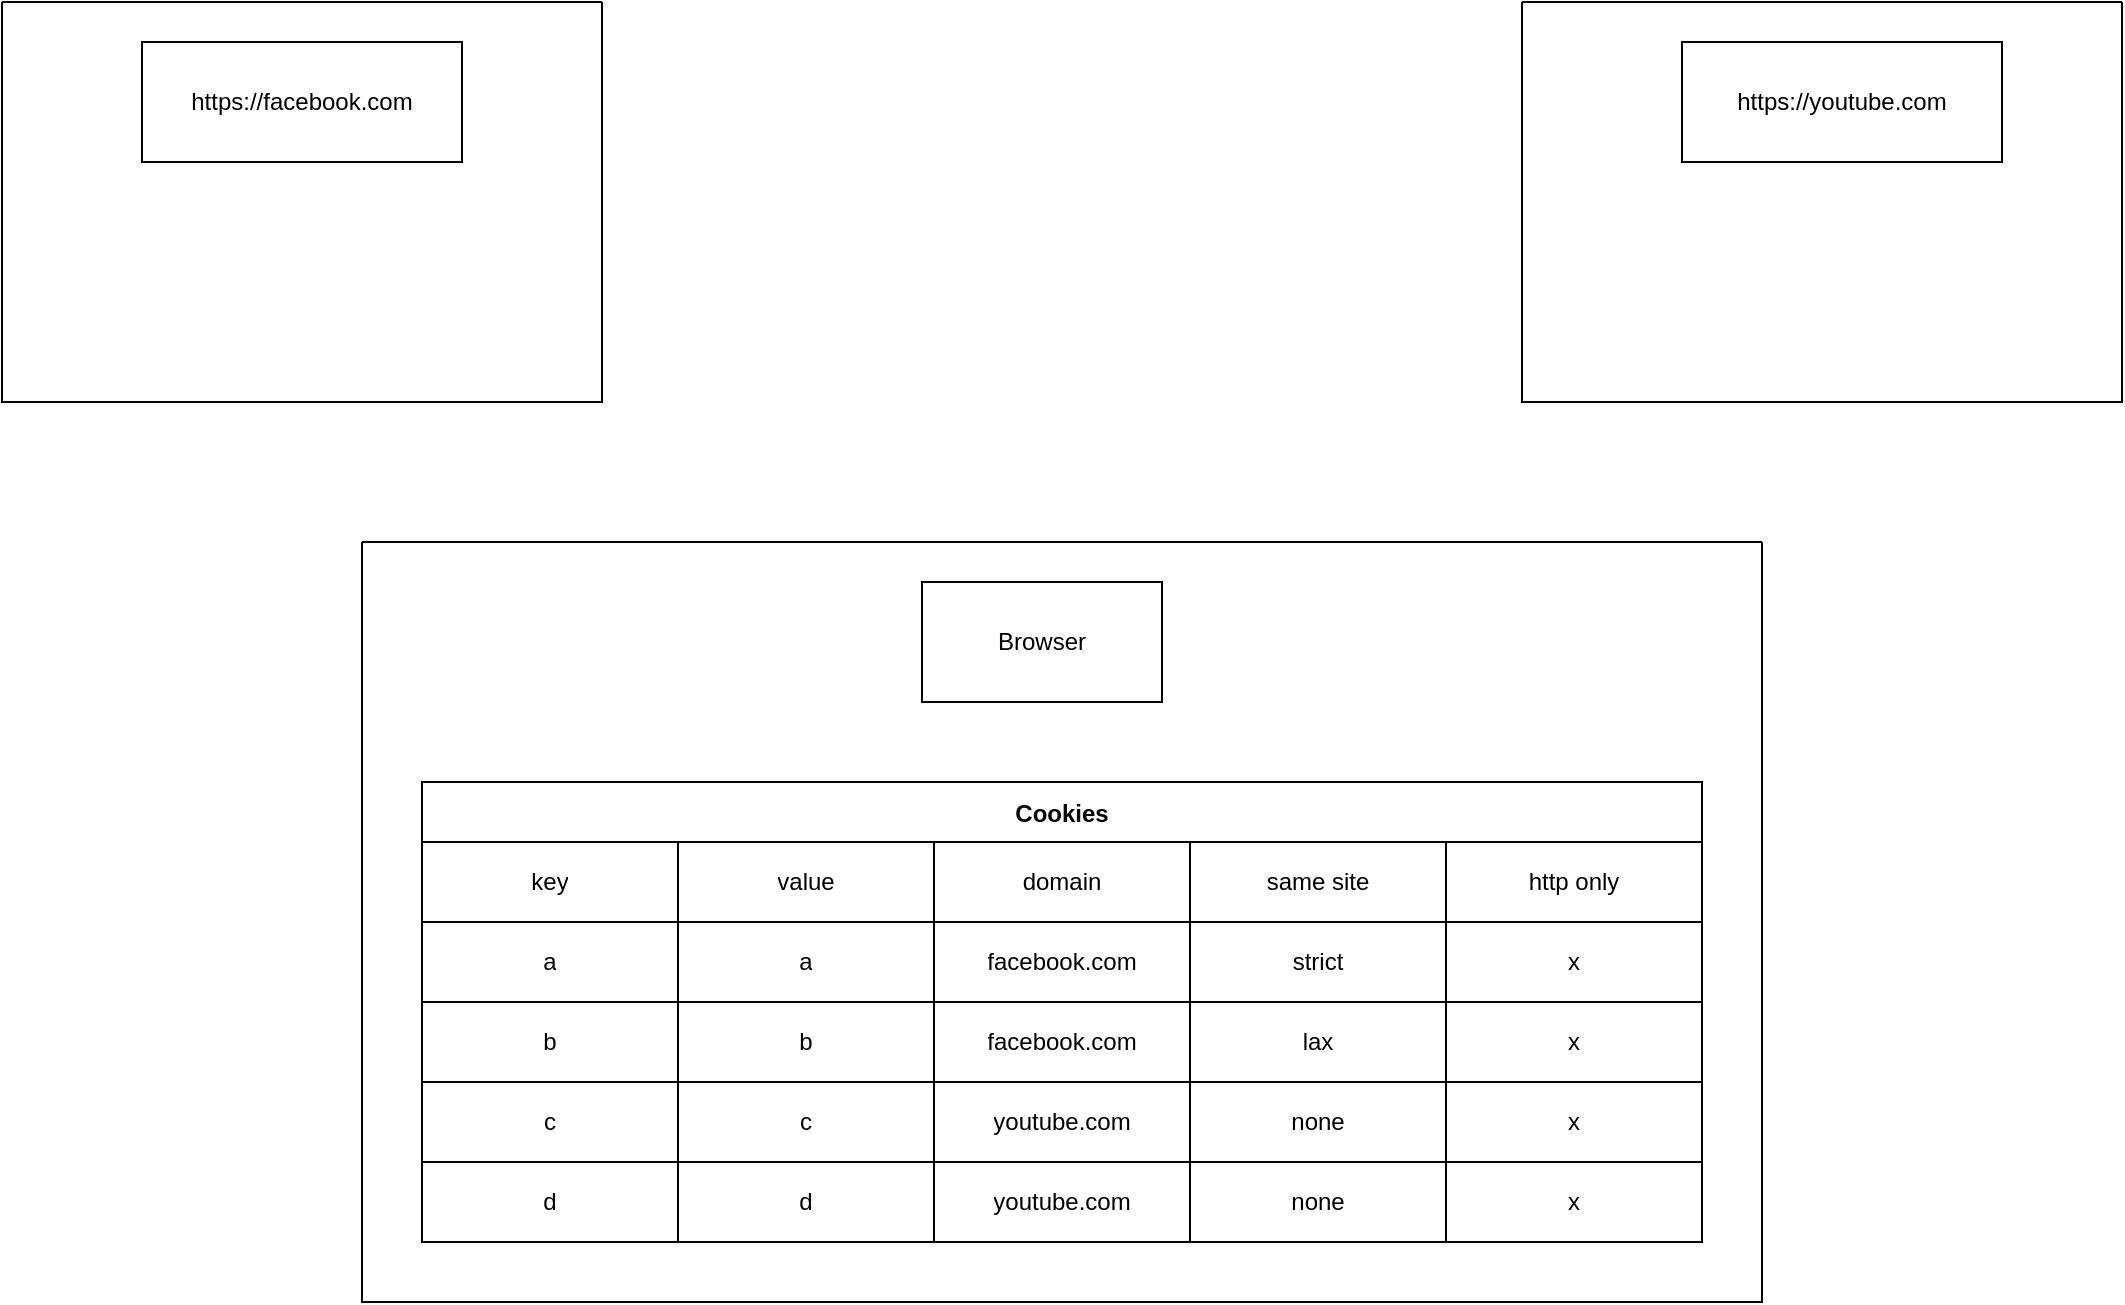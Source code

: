 <mxfile>
    <diagram id="dKt8EYcWv-WZXt2TuHZG" name="Page-1">
        <mxGraphModel dx="1721" dy="965" grid="0" gridSize="10" guides="1" tooltips="1" connect="1" arrows="1" fold="1" page="0" pageScale="1" pageWidth="850" pageHeight="1100" math="0" shadow="0">
            <root>
                <mxCell id="0"/>
                <mxCell id="1" parent="0"/>
                <mxCell id="4" value="" style="swimlane;startSize=0;" vertex="1" parent="1">
                    <mxGeometry x="-160" width="300" height="200" as="geometry">
                        <mxRectangle x="60" y="280" width="50" height="40" as="alternateBounds"/>
                    </mxGeometry>
                </mxCell>
                <mxCell id="2" value="https://facebook.com" style="rounded=0;whiteSpace=wrap;html=1;" vertex="1" parent="4">
                    <mxGeometry x="70" y="20" width="160" height="60" as="geometry"/>
                </mxCell>
                <mxCell id="5" value="" style="swimlane;startSize=0;" vertex="1" parent="1">
                    <mxGeometry x="600" width="300" height="200" as="geometry"/>
                </mxCell>
                <mxCell id="3" value="https://youtube.com" style="rounded=0;whiteSpace=wrap;html=1;" vertex="1" parent="5">
                    <mxGeometry x="80" y="20" width="160" height="60" as="geometry"/>
                </mxCell>
                <mxCell id="7" value="" style="swimlane;startSize=0;" vertex="1" parent="1">
                    <mxGeometry x="20" y="270" width="700" height="380" as="geometry"/>
                </mxCell>
                <mxCell id="8" value="Browser" style="rounded=0;whiteSpace=wrap;html=1;" vertex="1" parent="7">
                    <mxGeometry x="280" y="20" width="120" height="60" as="geometry"/>
                </mxCell>
                <mxCell id="13" value="Cookies" style="shape=table;startSize=30;container=1;collapsible=0;childLayout=tableLayout;fontStyle=1;align=center;pointerEvents=1;" vertex="1" parent="7">
                    <mxGeometry x="30" y="120" width="640" height="230" as="geometry"/>
                </mxCell>
                <mxCell id="14" value="" style="shape=partialRectangle;html=1;whiteSpace=wrap;collapsible=0;dropTarget=0;pointerEvents=0;fillColor=none;top=0;left=0;bottom=0;right=0;points=[[0,0.5],[1,0.5]];portConstraint=eastwest;" vertex="1" parent="13">
                    <mxGeometry y="30" width="640" height="40" as="geometry"/>
                </mxCell>
                <mxCell id="15" value="key" style="shape=partialRectangle;html=1;whiteSpace=wrap;connectable=0;fillColor=none;top=0;left=0;bottom=0;right=0;overflow=hidden;pointerEvents=1;" vertex="1" parent="14">
                    <mxGeometry width="128" height="40" as="geometry">
                        <mxRectangle width="128" height="40" as="alternateBounds"/>
                    </mxGeometry>
                </mxCell>
                <mxCell id="16" value="value" style="shape=partialRectangle;html=1;whiteSpace=wrap;connectable=0;fillColor=none;top=0;left=0;bottom=0;right=0;overflow=hidden;pointerEvents=1;" vertex="1" parent="14">
                    <mxGeometry x="128" width="128" height="40" as="geometry">
                        <mxRectangle width="128" height="40" as="alternateBounds"/>
                    </mxGeometry>
                </mxCell>
                <object label="domain" id="17">
                    <mxCell style="shape=partialRectangle;html=1;whiteSpace=wrap;connectable=0;fillColor=none;top=0;left=0;bottom=0;right=0;overflow=hidden;pointerEvents=1;" vertex="1" parent="14">
                        <mxGeometry x="256" width="128" height="40" as="geometry">
                            <mxRectangle width="128" height="40" as="alternateBounds"/>
                        </mxGeometry>
                    </mxCell>
                </object>
                <mxCell id="75" value="same site" style="shape=partialRectangle;html=1;whiteSpace=wrap;connectable=0;fillColor=none;top=0;left=0;bottom=0;right=0;overflow=hidden;pointerEvents=1;" vertex="1" parent="14">
                    <mxGeometry x="384" width="128" height="40" as="geometry">
                        <mxRectangle width="128" height="40" as="alternateBounds"/>
                    </mxGeometry>
                </mxCell>
                <mxCell id="78" value="http only" style="shape=partialRectangle;html=1;whiteSpace=wrap;connectable=0;fillColor=none;top=0;left=0;bottom=0;right=0;overflow=hidden;pointerEvents=1;" vertex="1" parent="14">
                    <mxGeometry x="512" width="128" height="40" as="geometry">
                        <mxRectangle width="128" height="40" as="alternateBounds"/>
                    </mxGeometry>
                </mxCell>
                <mxCell id="18" value="" style="shape=partialRectangle;html=1;whiteSpace=wrap;collapsible=0;dropTarget=0;pointerEvents=0;fillColor=none;top=0;left=0;bottom=0;right=0;points=[[0,0.5],[1,0.5]];portConstraint=eastwest;" vertex="1" parent="13">
                    <mxGeometry y="70" width="640" height="40" as="geometry"/>
                </mxCell>
                <mxCell id="19" value="a" style="shape=partialRectangle;html=1;whiteSpace=wrap;connectable=0;fillColor=none;top=0;left=0;bottom=0;right=0;overflow=hidden;pointerEvents=1;" vertex="1" parent="18">
                    <mxGeometry width="128" height="40" as="geometry">
                        <mxRectangle width="128" height="40" as="alternateBounds"/>
                    </mxGeometry>
                </mxCell>
                <mxCell id="20" value="a" style="shape=partialRectangle;html=1;whiteSpace=wrap;connectable=0;fillColor=none;top=0;left=0;bottom=0;right=0;overflow=hidden;pointerEvents=1;" vertex="1" parent="18">
                    <mxGeometry x="128" width="128" height="40" as="geometry">
                        <mxRectangle width="128" height="40" as="alternateBounds"/>
                    </mxGeometry>
                </mxCell>
                <mxCell id="21" value="facebook.com" style="shape=partialRectangle;html=1;whiteSpace=wrap;connectable=0;fillColor=none;top=0;left=0;bottom=0;right=0;overflow=hidden;pointerEvents=1;" vertex="1" parent="18">
                    <mxGeometry x="256" width="128" height="40" as="geometry">
                        <mxRectangle width="128" height="40" as="alternateBounds"/>
                    </mxGeometry>
                </mxCell>
                <mxCell id="76" value="strict" style="shape=partialRectangle;html=1;whiteSpace=wrap;connectable=0;fillColor=none;top=0;left=0;bottom=0;right=0;overflow=hidden;pointerEvents=1;" vertex="1" parent="18">
                    <mxGeometry x="384" width="128" height="40" as="geometry">
                        <mxRectangle width="128" height="40" as="alternateBounds"/>
                    </mxGeometry>
                </mxCell>
                <mxCell id="79" value="x" style="shape=partialRectangle;html=1;whiteSpace=wrap;connectable=0;fillColor=none;top=0;left=0;bottom=0;right=0;overflow=hidden;pointerEvents=1;" vertex="1" parent="18">
                    <mxGeometry x="512" width="128" height="40" as="geometry">
                        <mxRectangle width="128" height="40" as="alternateBounds"/>
                    </mxGeometry>
                </mxCell>
                <mxCell id="22" value="" style="shape=partialRectangle;html=1;whiteSpace=wrap;collapsible=0;dropTarget=0;pointerEvents=0;fillColor=none;top=0;left=0;bottom=0;right=0;points=[[0,0.5],[1,0.5]];portConstraint=eastwest;" vertex="1" parent="13">
                    <mxGeometry y="110" width="640" height="40" as="geometry"/>
                </mxCell>
                <mxCell id="23" value="b" style="shape=partialRectangle;html=1;whiteSpace=wrap;connectable=0;fillColor=none;top=0;left=0;bottom=0;right=0;overflow=hidden;pointerEvents=1;" vertex="1" parent="22">
                    <mxGeometry width="128" height="40" as="geometry">
                        <mxRectangle width="128" height="40" as="alternateBounds"/>
                    </mxGeometry>
                </mxCell>
                <mxCell id="24" value="b" style="shape=partialRectangle;html=1;whiteSpace=wrap;connectable=0;fillColor=none;top=0;left=0;bottom=0;right=0;overflow=hidden;pointerEvents=1;" vertex="1" parent="22">
                    <mxGeometry x="128" width="128" height="40" as="geometry">
                        <mxRectangle width="128" height="40" as="alternateBounds"/>
                    </mxGeometry>
                </mxCell>
                <mxCell id="25" value="&lt;span&gt;facebook.com&lt;/span&gt;" style="shape=partialRectangle;html=1;whiteSpace=wrap;connectable=0;fillColor=none;top=0;left=0;bottom=0;right=0;overflow=hidden;pointerEvents=1;" vertex="1" parent="22">
                    <mxGeometry x="256" width="128" height="40" as="geometry">
                        <mxRectangle width="128" height="40" as="alternateBounds"/>
                    </mxGeometry>
                </mxCell>
                <mxCell id="77" value="lax" style="shape=partialRectangle;html=1;whiteSpace=wrap;connectable=0;fillColor=none;top=0;left=0;bottom=0;right=0;overflow=hidden;pointerEvents=1;" vertex="1" parent="22">
                    <mxGeometry x="384" width="128" height="40" as="geometry">
                        <mxRectangle width="128" height="40" as="alternateBounds"/>
                    </mxGeometry>
                </mxCell>
                <mxCell id="80" value="x" style="shape=partialRectangle;html=1;whiteSpace=wrap;connectable=0;fillColor=none;top=0;left=0;bottom=0;right=0;overflow=hidden;pointerEvents=1;" vertex="1" parent="22">
                    <mxGeometry x="512" width="128" height="40" as="geometry">
                        <mxRectangle width="128" height="40" as="alternateBounds"/>
                    </mxGeometry>
                </mxCell>
                <mxCell id="81" style="shape=partialRectangle;html=1;whiteSpace=wrap;collapsible=0;dropTarget=0;pointerEvents=0;fillColor=none;top=0;left=0;bottom=0;right=0;points=[[0,0.5],[1,0.5]];portConstraint=eastwest;" vertex="1" parent="13">
                    <mxGeometry y="150" width="640" height="40" as="geometry"/>
                </mxCell>
                <mxCell id="82" value="c" style="shape=partialRectangle;html=1;whiteSpace=wrap;connectable=0;fillColor=none;top=0;left=0;bottom=0;right=0;overflow=hidden;pointerEvents=1;" vertex="1" parent="81">
                    <mxGeometry width="128" height="40" as="geometry">
                        <mxRectangle width="128" height="40" as="alternateBounds"/>
                    </mxGeometry>
                </mxCell>
                <mxCell id="83" value="c" style="shape=partialRectangle;html=1;whiteSpace=wrap;connectable=0;fillColor=none;top=0;left=0;bottom=0;right=0;overflow=hidden;pointerEvents=1;" vertex="1" parent="81">
                    <mxGeometry x="128" width="128" height="40" as="geometry">
                        <mxRectangle width="128" height="40" as="alternateBounds"/>
                    </mxGeometry>
                </mxCell>
                <mxCell id="84" value="youtube.com" style="shape=partialRectangle;html=1;whiteSpace=wrap;connectable=0;fillColor=none;top=0;left=0;bottom=0;right=0;overflow=hidden;pointerEvents=1;" vertex="1" parent="81">
                    <mxGeometry x="256" width="128" height="40" as="geometry">
                        <mxRectangle width="128" height="40" as="alternateBounds"/>
                    </mxGeometry>
                </mxCell>
                <mxCell id="85" value="none" style="shape=partialRectangle;html=1;whiteSpace=wrap;connectable=0;fillColor=none;top=0;left=0;bottom=0;right=0;overflow=hidden;pointerEvents=1;" vertex="1" parent="81">
                    <mxGeometry x="384" width="128" height="40" as="geometry">
                        <mxRectangle width="128" height="40" as="alternateBounds"/>
                    </mxGeometry>
                </mxCell>
                <mxCell id="86" value="x" style="shape=partialRectangle;html=1;whiteSpace=wrap;connectable=0;fillColor=none;top=0;left=0;bottom=0;right=0;overflow=hidden;pointerEvents=1;" vertex="1" parent="81">
                    <mxGeometry x="512" width="128" height="40" as="geometry">
                        <mxRectangle width="128" height="40" as="alternateBounds"/>
                    </mxGeometry>
                </mxCell>
                <mxCell id="87" style="shape=partialRectangle;html=1;whiteSpace=wrap;collapsible=0;dropTarget=0;pointerEvents=0;fillColor=none;top=0;left=0;bottom=0;right=0;points=[[0,0.5],[1,0.5]];portConstraint=eastwest;" vertex="1" parent="13">
                    <mxGeometry y="190" width="640" height="40" as="geometry"/>
                </mxCell>
                <mxCell id="88" value="d" style="shape=partialRectangle;html=1;whiteSpace=wrap;connectable=0;fillColor=none;top=0;left=0;bottom=0;right=0;overflow=hidden;pointerEvents=1;" vertex="1" parent="87">
                    <mxGeometry width="128" height="40" as="geometry">
                        <mxRectangle width="128" height="40" as="alternateBounds"/>
                    </mxGeometry>
                </mxCell>
                <mxCell id="89" value="d" style="shape=partialRectangle;html=1;whiteSpace=wrap;connectable=0;fillColor=none;top=0;left=0;bottom=0;right=0;overflow=hidden;pointerEvents=1;" vertex="1" parent="87">
                    <mxGeometry x="128" width="128" height="40" as="geometry">
                        <mxRectangle width="128" height="40" as="alternateBounds"/>
                    </mxGeometry>
                </mxCell>
                <mxCell id="90" value="youtube.com" style="shape=partialRectangle;html=1;whiteSpace=wrap;connectable=0;fillColor=none;top=0;left=0;bottom=0;right=0;overflow=hidden;pointerEvents=1;" vertex="1" parent="87">
                    <mxGeometry x="256" width="128" height="40" as="geometry">
                        <mxRectangle width="128" height="40" as="alternateBounds"/>
                    </mxGeometry>
                </mxCell>
                <mxCell id="91" value="none" style="shape=partialRectangle;html=1;whiteSpace=wrap;connectable=0;fillColor=none;top=0;left=0;bottom=0;right=0;overflow=hidden;pointerEvents=1;" vertex="1" parent="87">
                    <mxGeometry x="384" width="128" height="40" as="geometry">
                        <mxRectangle width="128" height="40" as="alternateBounds"/>
                    </mxGeometry>
                </mxCell>
                <mxCell id="92" value="x" style="shape=partialRectangle;html=1;whiteSpace=wrap;connectable=0;fillColor=none;top=0;left=0;bottom=0;right=0;overflow=hidden;pointerEvents=1;" vertex="1" parent="87">
                    <mxGeometry x="512" width="128" height="40" as="geometry">
                        <mxRectangle width="128" height="40" as="alternateBounds"/>
                    </mxGeometry>
                </mxCell>
            </root>
        </mxGraphModel>
    </diagram>
</mxfile>